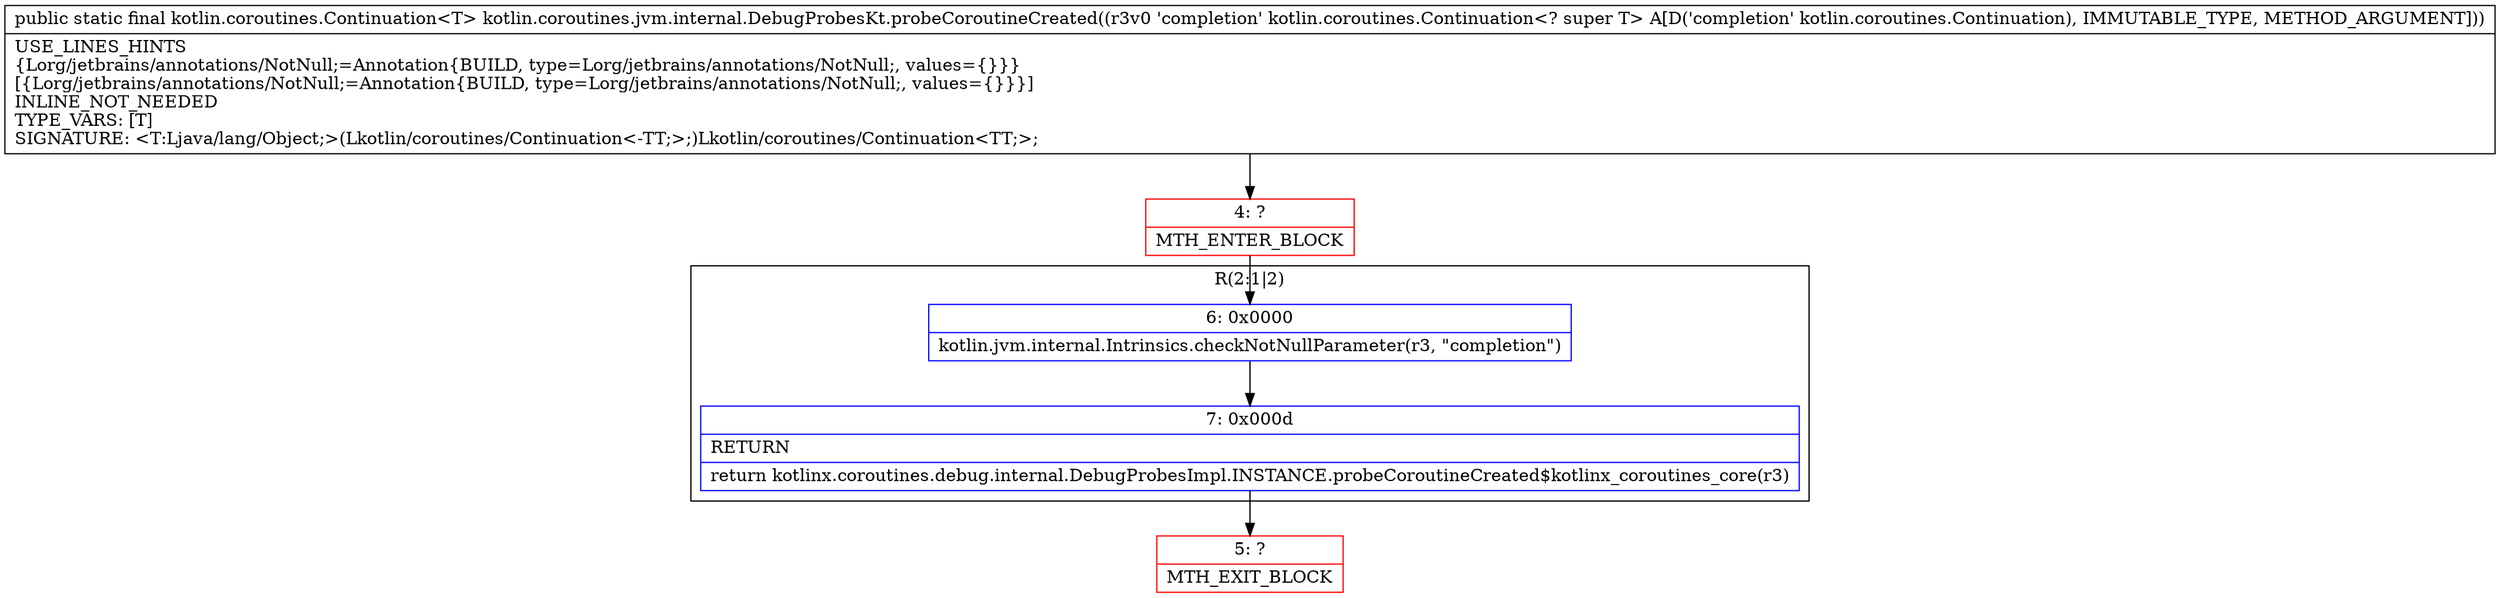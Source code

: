 digraph "CFG forkotlin.coroutines.jvm.internal.DebugProbesKt.probeCoroutineCreated(Lkotlin\/coroutines\/Continuation;)Lkotlin\/coroutines\/Continuation;" {
subgraph cluster_Region_1299208715 {
label = "R(2:1|2)";
node [shape=record,color=blue];
Node_6 [shape=record,label="{6\:\ 0x0000|kotlin.jvm.internal.Intrinsics.checkNotNullParameter(r3, \"completion\")\l}"];
Node_7 [shape=record,label="{7\:\ 0x000d|RETURN\l|return kotlinx.coroutines.debug.internal.DebugProbesImpl.INSTANCE.probeCoroutineCreated$kotlinx_coroutines_core(r3)\l}"];
}
Node_4 [shape=record,color=red,label="{4\:\ ?|MTH_ENTER_BLOCK\l}"];
Node_5 [shape=record,color=red,label="{5\:\ ?|MTH_EXIT_BLOCK\l}"];
MethodNode[shape=record,label="{public static final kotlin.coroutines.Continuation\<T\> kotlin.coroutines.jvm.internal.DebugProbesKt.probeCoroutineCreated((r3v0 'completion' kotlin.coroutines.Continuation\<? super T\> A[D('completion' kotlin.coroutines.Continuation), IMMUTABLE_TYPE, METHOD_ARGUMENT]))  | USE_LINES_HINTS\l\{Lorg\/jetbrains\/annotations\/NotNull;=Annotation\{BUILD, type=Lorg\/jetbrains\/annotations\/NotNull;, values=\{\}\}\}\l[\{Lorg\/jetbrains\/annotations\/NotNull;=Annotation\{BUILD, type=Lorg\/jetbrains\/annotations\/NotNull;, values=\{\}\}\}]\lINLINE_NOT_NEEDED\lTYPE_VARS: [T]\lSIGNATURE: \<T:Ljava\/lang\/Object;\>(Lkotlin\/coroutines\/Continuation\<\-TT;\>;)Lkotlin\/coroutines\/Continuation\<TT;\>;\l}"];
MethodNode -> Node_4;Node_6 -> Node_7;
Node_7 -> Node_5;
Node_4 -> Node_6;
}

